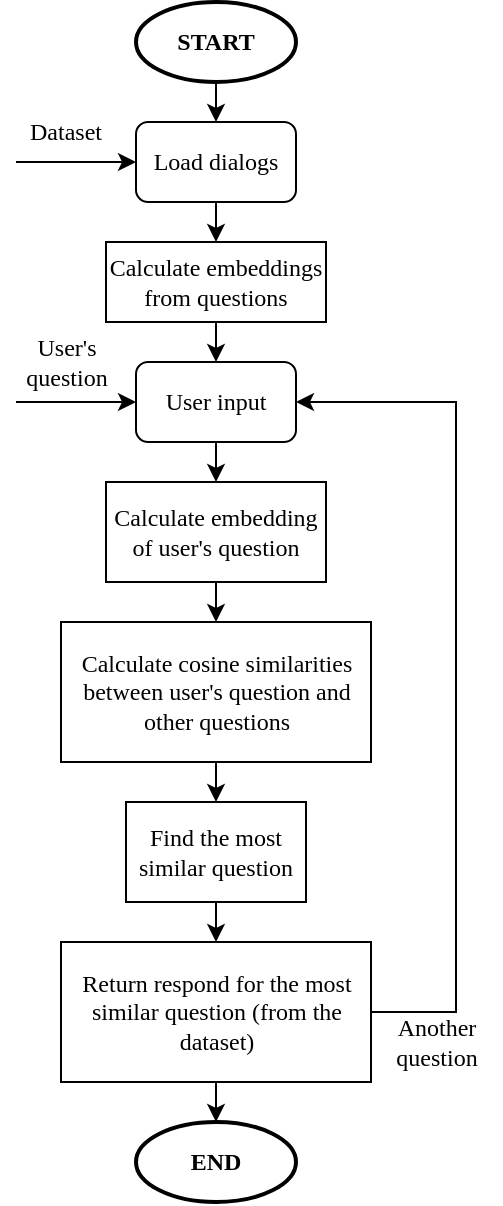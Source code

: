 <mxfile>
    <diagram id="PqFtfqU4lxh1bVfFYPJD" name="Page-1">
        <mxGraphModel dx="1006" dy="429" grid="1" gridSize="10" guides="1" tooltips="1" connect="1" arrows="1" fold="1" page="1" pageScale="1" pageWidth="850" pageHeight="1100" background="#ffffff" math="0" shadow="0">
            <root>
                <mxCell id="0"/>
                <mxCell id="1" parent="0"/>
                <mxCell id="14" value="" style="edgeStyle=none;html=1;entryX=0.5;entryY=0;entryDx=0;entryDy=0;" edge="1" parent="1" source="4" target="5">
                    <mxGeometry relative="1" as="geometry"/>
                </mxCell>
                <mxCell id="4" value="START" style="ellipse;whiteSpace=wrap;html=1;fontFamily=Times New Roman;strokeWidth=2;fontStyle=1" vertex="1" parent="1">
                    <mxGeometry x="80" y="40" width="80" height="40" as="geometry"/>
                </mxCell>
                <mxCell id="15" style="edgeStyle=none;html=1;exitX=0.5;exitY=1;exitDx=0;exitDy=0;entryX=0.5;entryY=0;entryDx=0;entryDy=0;" edge="1" parent="1" source="5" target="7">
                    <mxGeometry relative="1" as="geometry"/>
                </mxCell>
                <mxCell id="5" value="Load dialogs" style="rounded=1;whiteSpace=wrap;html=1;fontFamily=Times New Roman;" vertex="1" parent="1">
                    <mxGeometry x="80" y="100" width="80" height="40" as="geometry"/>
                </mxCell>
                <mxCell id="17" style="edgeStyle=none;html=1;exitX=0.5;exitY=1;exitDx=0;exitDy=0;entryX=0.5;entryY=0;entryDx=0;entryDy=0;" edge="1" parent="1" source="6" target="8">
                    <mxGeometry relative="1" as="geometry"/>
                </mxCell>
                <mxCell id="6" value="User input" style="rounded=1;whiteSpace=wrap;html=1;fontFamily=Times New Roman;" vertex="1" parent="1">
                    <mxGeometry x="80" y="220" width="80" height="40" as="geometry"/>
                </mxCell>
                <mxCell id="16" style="edgeStyle=none;html=1;exitX=0.5;exitY=1;exitDx=0;exitDy=0;entryX=0.5;entryY=0;entryDx=0;entryDy=0;" edge="1" parent="1" source="7" target="6">
                    <mxGeometry relative="1" as="geometry"/>
                </mxCell>
                <mxCell id="7" value="Calculate embeddings from questions" style="rounded=0;whiteSpace=wrap;html=1;fontFamily=Times New Roman;" vertex="1" parent="1">
                    <mxGeometry x="65" y="160" width="110" height="40" as="geometry"/>
                </mxCell>
                <mxCell id="18" style="edgeStyle=none;html=1;exitX=0.5;exitY=1;exitDx=0;exitDy=0;entryX=0.5;entryY=0;entryDx=0;entryDy=0;" edge="1" parent="1" source="8" target="9">
                    <mxGeometry relative="1" as="geometry"/>
                </mxCell>
                <mxCell id="8" value="Calculate embedding of user&#39;s question" style="rounded=0;whiteSpace=wrap;html=1;fontFamily=Times New Roman;" vertex="1" parent="1">
                    <mxGeometry x="65" y="280" width="110" height="50" as="geometry"/>
                </mxCell>
                <mxCell id="19" style="edgeStyle=none;html=1;exitX=0.5;exitY=1;exitDx=0;exitDy=0;entryX=0.5;entryY=0;entryDx=0;entryDy=0;" edge="1" parent="1" source="9" target="11">
                    <mxGeometry relative="1" as="geometry"/>
                </mxCell>
                <mxCell id="9" value="Calculate cosine similarities between user&#39;s question and other questions" style="rounded=0;whiteSpace=wrap;html=1;fontFamily=Times New Roman;" vertex="1" parent="1">
                    <mxGeometry x="42.5" y="350" width="155" height="70" as="geometry"/>
                </mxCell>
                <mxCell id="20" style="edgeStyle=none;html=1;exitX=0.5;exitY=1;exitDx=0;exitDy=0;entryX=0.5;entryY=0;entryDx=0;entryDy=0;" edge="1" parent="1" source="11" target="12">
                    <mxGeometry relative="1" as="geometry"/>
                </mxCell>
                <mxCell id="11" value="Find the most similar question" style="rounded=0;whiteSpace=wrap;html=1;fontFamily=Times New Roman;" vertex="1" parent="1">
                    <mxGeometry x="75" y="440" width="90" height="50" as="geometry"/>
                </mxCell>
                <mxCell id="21" style="edgeStyle=none;html=1;exitX=0.5;exitY=1;exitDx=0;exitDy=0;entryX=0.5;entryY=0;entryDx=0;entryDy=0;" edge="1" parent="1" source="12" target="13">
                    <mxGeometry relative="1" as="geometry"/>
                </mxCell>
                <mxCell id="12" value="Return respond for the most similar question (from the dataset)" style="rounded=0;whiteSpace=wrap;html=1;fontFamily=Times New Roman;" vertex="1" parent="1">
                    <mxGeometry x="42.5" y="510" width="155" height="70" as="geometry"/>
                </mxCell>
                <mxCell id="13" value="END" style="ellipse;whiteSpace=wrap;html=1;fontFamily=Times New Roman;fontStyle=1;strokeWidth=2;" vertex="1" parent="1">
                    <mxGeometry x="80" y="600" width="80" height="40" as="geometry"/>
                </mxCell>
                <mxCell id="22" value="" style="endArrow=classic;html=1;entryX=0;entryY=0.5;entryDx=0;entryDy=0;" edge="1" parent="1" target="5">
                    <mxGeometry width="50" height="50" relative="1" as="geometry">
                        <mxPoint x="20" y="120" as="sourcePoint"/>
                        <mxPoint x="210" y="250" as="targetPoint"/>
                    </mxGeometry>
                </mxCell>
                <mxCell id="23" value="" style="endArrow=classic;html=1;entryX=0;entryY=0.5;entryDx=0;entryDy=0;" edge="1" parent="1" target="6">
                    <mxGeometry width="50" height="50" relative="1" as="geometry">
                        <mxPoint x="20" y="240" as="sourcePoint"/>
                        <mxPoint x="90" y="130" as="targetPoint"/>
                    </mxGeometry>
                </mxCell>
                <mxCell id="24" value="" style="endArrow=classic;html=1;exitX=1;exitY=0.5;exitDx=0;exitDy=0;entryX=1;entryY=0.5;entryDx=0;entryDy=0;rounded=0;curved=0;" edge="1" parent="1" source="12" target="6">
                    <mxGeometry width="50" height="50" relative="1" as="geometry">
                        <mxPoint x="160" y="410" as="sourcePoint"/>
                        <mxPoint x="210" y="360" as="targetPoint"/>
                        <Array as="points">
                            <mxPoint x="240" y="545"/>
                            <mxPoint x="240" y="240"/>
                        </Array>
                    </mxGeometry>
                </mxCell>
                <mxCell id="25" value="Dataset" style="text;html=1;align=center;verticalAlign=middle;whiteSpace=wrap;rounded=0;fontFamily=Times New Roman;" vertex="1" parent="1">
                    <mxGeometry x="15" y="90" width="60" height="30" as="geometry"/>
                </mxCell>
                <mxCell id="26" value="User&#39;s question" style="text;html=1;align=center;verticalAlign=middle;whiteSpace=wrap;rounded=0;fontFamily=Times New Roman;" vertex="1" parent="1">
                    <mxGeometry x="12.5" y="200" width="65" height="40" as="geometry"/>
                </mxCell>
                <mxCell id="27" value="Another question" style="text;html=1;align=center;verticalAlign=middle;whiteSpace=wrap;rounded=0;fontFamily=Times New Roman;" vertex="1" parent="1">
                    <mxGeometry x="197.5" y="540" width="65" height="40" as="geometry"/>
                </mxCell>
            </root>
        </mxGraphModel>
    </diagram>
</mxfile>